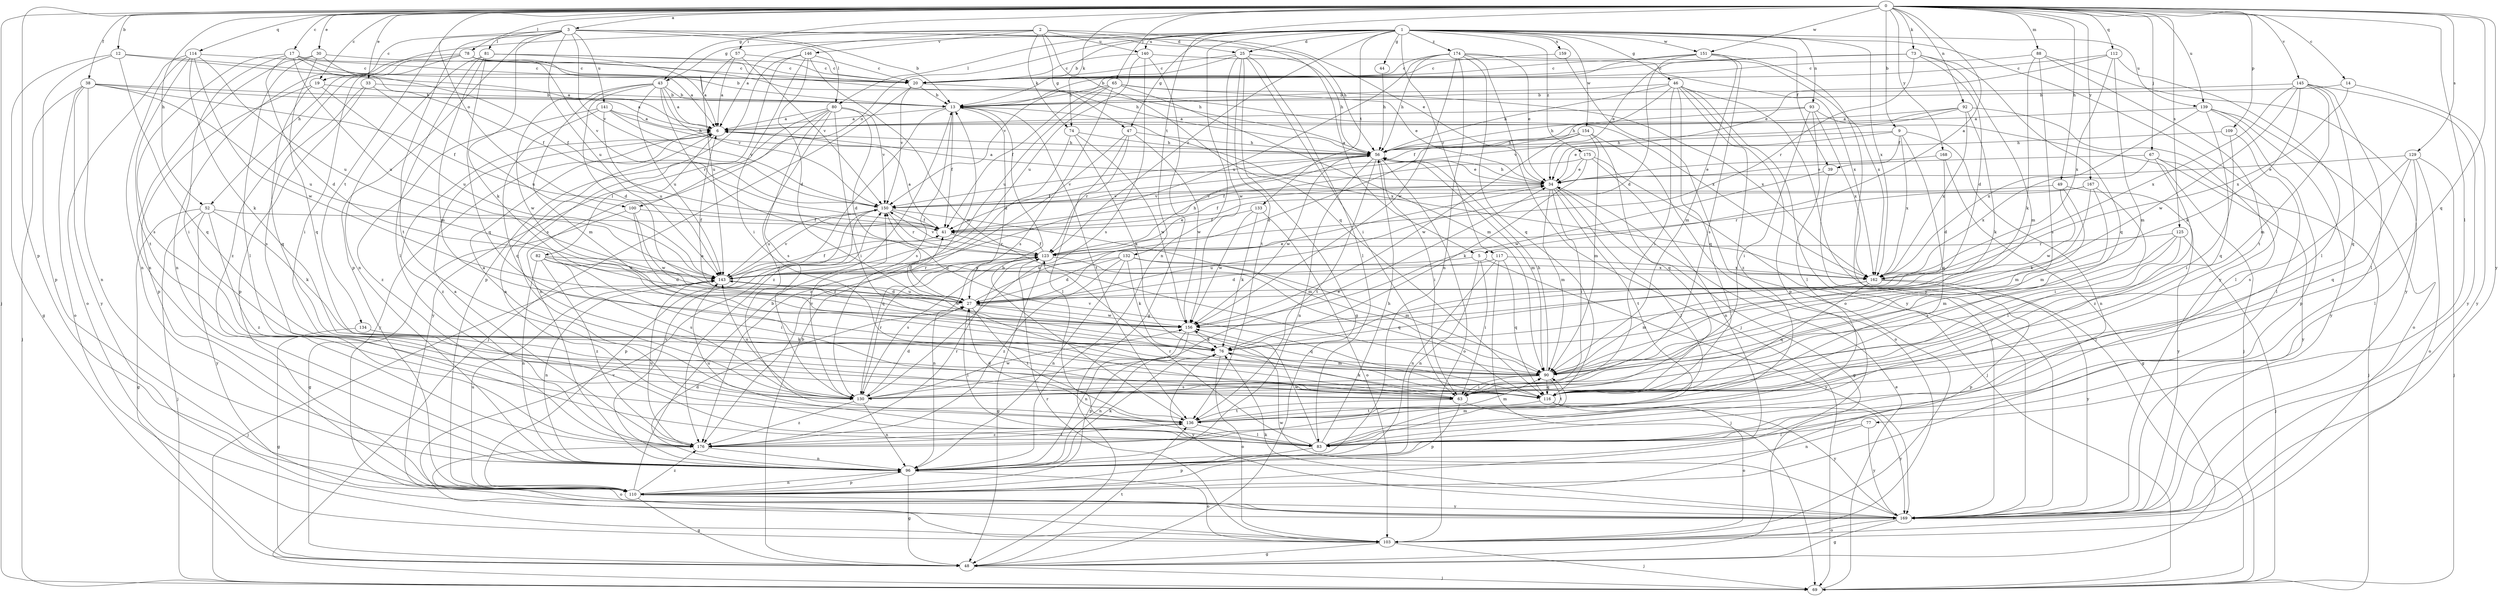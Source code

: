 strict digraph  {
0;
1;
2;
3;
5;
6;
9;
12;
13;
14;
17;
19;
20;
25;
27;
30;
33;
34;
38;
39;
41;
43;
44;
46;
47;
48;
49;
52;
56;
57;
63;
65;
67;
69;
73;
74;
76;
77;
78;
80;
81;
82;
83;
88;
90;
92;
93;
96;
100;
103;
109;
110;
112;
114;
116;
117;
123;
125;
129;
130;
132;
133;
134;
136;
139;
140;
141;
143;
145;
146;
150;
151;
154;
156;
159;
162;
167;
168;
169;
174;
175;
176;
0 -> 3  [label=a];
0 -> 5  [label=a];
0 -> 9  [label=b];
0 -> 12  [label=b];
0 -> 14  [label=c];
0 -> 17  [label=c];
0 -> 19  [label=c];
0 -> 30  [label=e];
0 -> 33  [label=e];
0 -> 38  [label=f];
0 -> 43  [label=g];
0 -> 49  [label=h];
0 -> 52  [label=h];
0 -> 65  [label=j];
0 -> 67  [label=j];
0 -> 69  [label=j];
0 -> 73  [label=k];
0 -> 74  [label=k];
0 -> 77  [label=l];
0 -> 78  [label=l];
0 -> 88  [label=m];
0 -> 92  [label=n];
0 -> 100  [label=o];
0 -> 109  [label=p];
0 -> 110  [label=p];
0 -> 112  [label=q];
0 -> 114  [label=q];
0 -> 116  [label=q];
0 -> 125  [label=s];
0 -> 129  [label=s];
0 -> 132  [label=t];
0 -> 139  [label=u];
0 -> 145  [label=v];
0 -> 151  [label=w];
0 -> 167  [label=y];
0 -> 168  [label=y];
0 -> 169  [label=y];
1 -> 13  [label=b];
1 -> 25  [label=d];
1 -> 39  [label=f];
1 -> 43  [label=g];
1 -> 44  [label=g];
1 -> 46  [label=g];
1 -> 47  [label=g];
1 -> 80  [label=l];
1 -> 93  [label=n];
1 -> 96  [label=n];
1 -> 100  [label=o];
1 -> 117  [label=r];
1 -> 123  [label=r];
1 -> 133  [label=t];
1 -> 139  [label=u];
1 -> 140  [label=u];
1 -> 151  [label=w];
1 -> 154  [label=w];
1 -> 159  [label=x];
1 -> 162  [label=x];
1 -> 169  [label=y];
1 -> 174  [label=z];
1 -> 175  [label=z];
2 -> 5  [label=a];
2 -> 6  [label=a];
2 -> 25  [label=d];
2 -> 47  [label=g];
2 -> 52  [label=h];
2 -> 57  [label=i];
2 -> 74  [label=k];
2 -> 116  [label=q];
2 -> 140  [label=u];
2 -> 146  [label=v];
3 -> 13  [label=b];
3 -> 19  [label=c];
3 -> 34  [label=e];
3 -> 56  [label=h];
3 -> 76  [label=k];
3 -> 80  [label=l];
3 -> 81  [label=l];
3 -> 110  [label=p];
3 -> 134  [label=t];
3 -> 136  [label=t];
3 -> 141  [label=u];
3 -> 143  [label=u];
3 -> 150  [label=v];
5 -> 63  [label=i];
5 -> 96  [label=n];
5 -> 143  [label=u];
5 -> 169  [label=y];
6 -> 56  [label=h];
6 -> 82  [label=l];
6 -> 169  [label=y];
6 -> 176  [label=z];
9 -> 34  [label=e];
9 -> 39  [label=f];
9 -> 56  [label=h];
9 -> 96  [label=n];
9 -> 116  [label=q];
9 -> 162  [label=x];
12 -> 6  [label=a];
12 -> 20  [label=c];
12 -> 48  [label=g];
12 -> 110  [label=p];
12 -> 116  [label=q];
13 -> 6  [label=a];
13 -> 27  [label=d];
13 -> 41  [label=f];
13 -> 130  [label=s];
13 -> 136  [label=t];
13 -> 162  [label=x];
13 -> 176  [label=z];
14 -> 13  [label=b];
14 -> 162  [label=x];
14 -> 169  [label=y];
17 -> 6  [label=a];
17 -> 20  [label=c];
17 -> 27  [label=d];
17 -> 41  [label=f];
17 -> 63  [label=i];
17 -> 130  [label=s];
17 -> 143  [label=u];
19 -> 13  [label=b];
19 -> 110  [label=p];
19 -> 116  [label=q];
19 -> 143  [label=u];
20 -> 13  [label=b];
20 -> 69  [label=j];
20 -> 150  [label=v];
20 -> 162  [label=x];
25 -> 20  [label=c];
25 -> 48  [label=g];
25 -> 56  [label=h];
25 -> 63  [label=i];
25 -> 83  [label=l];
25 -> 136  [label=t];
25 -> 150  [label=v];
25 -> 156  [label=w];
27 -> 34  [label=e];
27 -> 41  [label=f];
27 -> 83  [label=l];
27 -> 116  [label=q];
27 -> 136  [label=t];
27 -> 143  [label=u];
27 -> 156  [label=w];
30 -> 20  [label=c];
30 -> 41  [label=f];
30 -> 83  [label=l];
30 -> 96  [label=n];
30 -> 116  [label=q];
33 -> 13  [label=b];
33 -> 110  [label=p];
33 -> 130  [label=s];
33 -> 143  [label=u];
34 -> 6  [label=a];
34 -> 41  [label=f];
34 -> 48  [label=g];
34 -> 56  [label=h];
34 -> 63  [label=i];
34 -> 83  [label=l];
34 -> 90  [label=m];
34 -> 136  [label=t];
34 -> 150  [label=v];
38 -> 6  [label=a];
38 -> 13  [label=b];
38 -> 41  [label=f];
38 -> 69  [label=j];
38 -> 96  [label=n];
38 -> 103  [label=o];
38 -> 143  [label=u];
38 -> 169  [label=y];
39 -> 156  [label=w];
39 -> 169  [label=y];
41 -> 6  [label=a];
41 -> 123  [label=r];
43 -> 6  [label=a];
43 -> 13  [label=b];
43 -> 27  [label=d];
43 -> 90  [label=m];
43 -> 123  [label=r];
43 -> 143  [label=u];
43 -> 150  [label=v];
43 -> 156  [label=w];
44 -> 56  [label=h];
46 -> 13  [label=b];
46 -> 41  [label=f];
46 -> 56  [label=h];
46 -> 63  [label=i];
46 -> 69  [label=j];
46 -> 110  [label=p];
46 -> 116  [label=q];
46 -> 169  [label=y];
46 -> 176  [label=z];
47 -> 56  [label=h];
47 -> 83  [label=l];
47 -> 123  [label=r];
47 -> 156  [label=w];
47 -> 176  [label=z];
48 -> 13  [label=b];
48 -> 69  [label=j];
48 -> 136  [label=t];
49 -> 90  [label=m];
49 -> 150  [label=v];
49 -> 156  [label=w];
49 -> 169  [label=y];
52 -> 41  [label=f];
52 -> 48  [label=g];
52 -> 69  [label=j];
52 -> 76  [label=k];
52 -> 169  [label=y];
52 -> 176  [label=z];
56 -> 34  [label=e];
56 -> 41  [label=f];
56 -> 63  [label=i];
56 -> 90  [label=m];
56 -> 96  [label=n];
56 -> 103  [label=o];
56 -> 136  [label=t];
56 -> 150  [label=v];
56 -> 156  [label=w];
57 -> 6  [label=a];
57 -> 20  [label=c];
57 -> 143  [label=u];
57 -> 150  [label=v];
63 -> 76  [label=k];
63 -> 110  [label=p];
63 -> 136  [label=t];
63 -> 169  [label=y];
65 -> 13  [label=b];
65 -> 34  [label=e];
65 -> 41  [label=f];
65 -> 90  [label=m];
65 -> 130  [label=s];
65 -> 143  [label=u];
65 -> 162  [label=x];
67 -> 34  [label=e];
67 -> 69  [label=j];
67 -> 162  [label=x];
67 -> 169  [label=y];
67 -> 176  [label=z];
69 -> 34  [label=e];
73 -> 20  [label=c];
73 -> 27  [label=d];
73 -> 34  [label=e];
73 -> 90  [label=m];
73 -> 116  [label=q];
73 -> 123  [label=r];
74 -> 56  [label=h];
74 -> 76  [label=k];
74 -> 156  [label=w];
74 -> 176  [label=z];
76 -> 90  [label=m];
76 -> 96  [label=n];
76 -> 103  [label=o];
76 -> 169  [label=y];
77 -> 83  [label=l];
77 -> 96  [label=n];
77 -> 169  [label=y];
78 -> 13  [label=b];
78 -> 20  [label=c];
78 -> 56  [label=h];
78 -> 63  [label=i];
78 -> 96  [label=n];
78 -> 150  [label=v];
78 -> 176  [label=z];
80 -> 6  [label=a];
80 -> 27  [label=d];
80 -> 63  [label=i];
80 -> 96  [label=n];
80 -> 130  [label=s];
80 -> 136  [label=t];
80 -> 150  [label=v];
80 -> 169  [label=y];
81 -> 6  [label=a];
81 -> 20  [label=c];
81 -> 56  [label=h];
81 -> 83  [label=l];
81 -> 90  [label=m];
81 -> 96  [label=n];
81 -> 116  [label=q];
82 -> 27  [label=d];
82 -> 63  [label=i];
82 -> 96  [label=n];
82 -> 130  [label=s];
82 -> 143  [label=u];
82 -> 162  [label=x];
82 -> 176  [label=z];
83 -> 6  [label=a];
83 -> 56  [label=h];
83 -> 90  [label=m];
83 -> 110  [label=p];
83 -> 123  [label=r];
83 -> 143  [label=u];
83 -> 156  [label=w];
88 -> 20  [label=c];
88 -> 76  [label=k];
88 -> 130  [label=s];
88 -> 136  [label=t];
88 -> 169  [label=y];
90 -> 6  [label=a];
90 -> 56  [label=h];
90 -> 63  [label=i];
90 -> 116  [label=q];
90 -> 130  [label=s];
90 -> 136  [label=t];
92 -> 6  [label=a];
92 -> 56  [label=h];
92 -> 76  [label=k];
92 -> 83  [label=l];
92 -> 150  [label=v];
92 -> 162  [label=x];
93 -> 6  [label=a];
93 -> 56  [label=h];
93 -> 63  [label=i];
93 -> 69  [label=j];
93 -> 83  [label=l];
93 -> 162  [label=x];
96 -> 27  [label=d];
96 -> 48  [label=g];
96 -> 76  [label=k];
96 -> 103  [label=o];
96 -> 110  [label=p];
96 -> 150  [label=v];
100 -> 41  [label=f];
100 -> 48  [label=g];
100 -> 116  [label=q];
100 -> 156  [label=w];
103 -> 48  [label=g];
103 -> 69  [label=j];
103 -> 123  [label=r];
103 -> 150  [label=v];
109 -> 56  [label=h];
109 -> 63  [label=i];
109 -> 83  [label=l];
110 -> 13  [label=b];
110 -> 48  [label=g];
110 -> 96  [label=n];
110 -> 143  [label=u];
110 -> 169  [label=y];
110 -> 176  [label=z];
112 -> 20  [label=c];
112 -> 34  [label=e];
112 -> 83  [label=l];
112 -> 90  [label=m];
112 -> 162  [label=x];
114 -> 20  [label=c];
114 -> 76  [label=k];
114 -> 96  [label=n];
114 -> 103  [label=o];
114 -> 136  [label=t];
114 -> 143  [label=u];
114 -> 156  [label=w];
116 -> 103  [label=o];
116 -> 136  [label=t];
116 -> 150  [label=v];
116 -> 169  [label=y];
117 -> 27  [label=d];
117 -> 69  [label=j];
117 -> 96  [label=n];
117 -> 116  [label=q];
117 -> 162  [label=x];
123 -> 34  [label=e];
123 -> 41  [label=f];
123 -> 48  [label=g];
123 -> 56  [label=h];
123 -> 96  [label=n];
123 -> 116  [label=q];
123 -> 130  [label=s];
123 -> 143  [label=u];
123 -> 150  [label=v];
125 -> 63  [label=i];
125 -> 69  [label=j];
125 -> 90  [label=m];
125 -> 123  [label=r];
125 -> 130  [label=s];
129 -> 34  [label=e];
129 -> 69  [label=j];
129 -> 83  [label=l];
129 -> 103  [label=o];
129 -> 116  [label=q];
129 -> 130  [label=s];
130 -> 6  [label=a];
130 -> 27  [label=d];
130 -> 34  [label=e];
130 -> 96  [label=n];
130 -> 123  [label=r];
130 -> 143  [label=u];
130 -> 150  [label=v];
130 -> 156  [label=w];
130 -> 176  [label=z];
132 -> 27  [label=d];
132 -> 76  [label=k];
132 -> 90  [label=m];
132 -> 96  [label=n];
132 -> 143  [label=u];
132 -> 162  [label=x];
132 -> 176  [label=z];
133 -> 41  [label=f];
133 -> 76  [label=k];
133 -> 103  [label=o];
133 -> 156  [label=w];
134 -> 48  [label=g];
134 -> 76  [label=k];
136 -> 13  [label=b];
136 -> 27  [label=d];
136 -> 83  [label=l];
136 -> 90  [label=m];
136 -> 176  [label=z];
139 -> 6  [label=a];
139 -> 103  [label=o];
139 -> 110  [label=p];
139 -> 116  [label=q];
139 -> 162  [label=x];
139 -> 169  [label=y];
140 -> 20  [label=c];
140 -> 48  [label=g];
140 -> 130  [label=s];
140 -> 143  [label=u];
140 -> 162  [label=x];
141 -> 6  [label=a];
141 -> 56  [label=h];
141 -> 116  [label=q];
141 -> 143  [label=u];
141 -> 150  [label=v];
141 -> 176  [label=z];
143 -> 27  [label=d];
143 -> 41  [label=f];
143 -> 69  [label=j];
143 -> 96  [label=n];
143 -> 123  [label=r];
143 -> 150  [label=v];
143 -> 156  [label=w];
145 -> 13  [label=b];
145 -> 76  [label=k];
145 -> 83  [label=l];
145 -> 90  [label=m];
145 -> 116  [label=q];
145 -> 156  [label=w];
145 -> 162  [label=x];
145 -> 169  [label=y];
146 -> 20  [label=c];
146 -> 27  [label=d];
146 -> 63  [label=i];
146 -> 90  [label=m];
146 -> 110  [label=p];
146 -> 130  [label=s];
150 -> 41  [label=f];
150 -> 90  [label=m];
150 -> 110  [label=p];
150 -> 123  [label=r];
150 -> 143  [label=u];
151 -> 13  [label=b];
151 -> 20  [label=c];
151 -> 27  [label=d];
151 -> 90  [label=m];
151 -> 130  [label=s];
151 -> 169  [label=y];
154 -> 27  [label=d];
154 -> 56  [label=h];
154 -> 90  [label=m];
154 -> 103  [label=o];
154 -> 116  [label=q];
154 -> 156  [label=w];
156 -> 76  [label=k];
156 -> 96  [label=n];
156 -> 110  [label=p];
159 -> 20  [label=c];
159 -> 103  [label=o];
162 -> 90  [label=m];
162 -> 110  [label=p];
162 -> 116  [label=q];
162 -> 169  [label=y];
167 -> 63  [label=i];
167 -> 76  [label=k];
167 -> 90  [label=m];
167 -> 123  [label=r];
167 -> 150  [label=v];
168 -> 27  [label=d];
168 -> 34  [label=e];
168 -> 48  [label=g];
169 -> 48  [label=g];
169 -> 76  [label=k];
169 -> 103  [label=o];
169 -> 156  [label=w];
174 -> 20  [label=c];
174 -> 34  [label=e];
174 -> 56  [label=h];
174 -> 69  [label=j];
174 -> 96  [label=n];
174 -> 116  [label=q];
174 -> 143  [label=u];
174 -> 156  [label=w];
174 -> 162  [label=x];
175 -> 34  [label=e];
175 -> 41  [label=f];
175 -> 69  [label=j];
175 -> 76  [label=k];
175 -> 96  [label=n];
176 -> 6  [label=a];
176 -> 96  [label=n];
176 -> 103  [label=o];
176 -> 123  [label=r];
176 -> 136  [label=t];
176 -> 143  [label=u];
}
